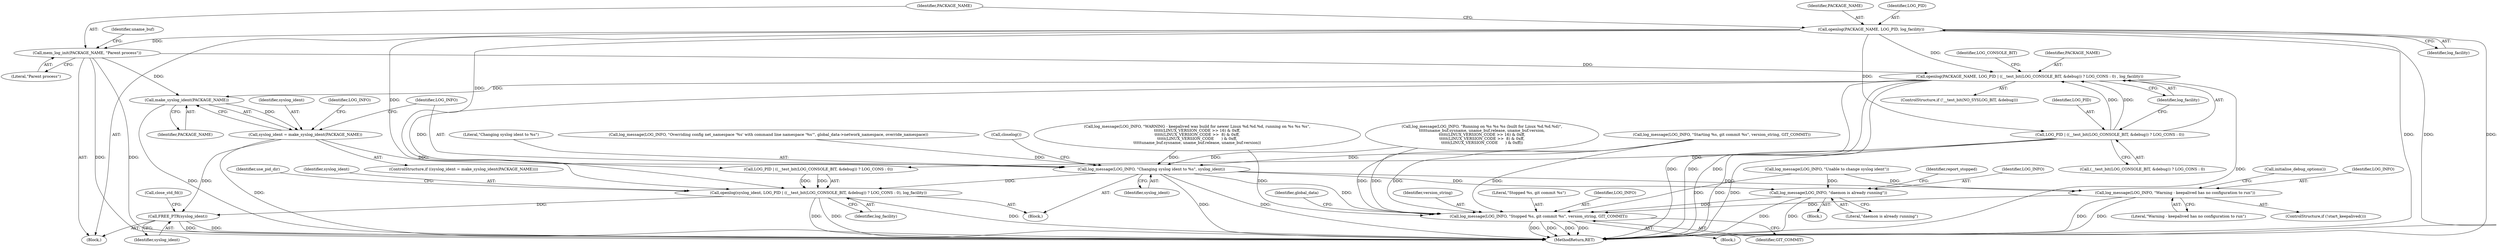 digraph "0_keepalived_c6247a9ef2c7b33244ab1d3aa5d629ec49f0a067_1@API" {
"1000305" [label="(Call,openlog(PACKAGE_NAME, LOG_PID | ((__test_bit(LOG_CONSOLE_BIT, &debug)) ? LOG_CONS : 0) , log_facility))"];
"1000164" [label="(Call,mem_log_init(PACKAGE_NAME, \"Parent process\"))"];
"1000160" [label="(Call,openlog(PACKAGE_NAME, LOG_PID, log_facility))"];
"1000307" [label="(Call,LOG_PID | ((__test_bit(LOG_CONSOLE_BIT, &debug)) ? LOG_CONS : 0))"];
"1000451" [label="(Call,make_syslog_ident(PACKAGE_NAME))"];
"1000449" [label="(Call,syslog_ident = make_syslog_ident(PACKAGE_NAME))"];
"1000454" [label="(Call,log_message(LOG_INFO, \"Changing syslog ident to %s\", syslog_ident))"];
"1000459" [label="(Call,openlog(syslog_ident, LOG_PID | ((__test_bit(LOG_CONSOLE_BIT, &debug)) ? LOG_CONS : 0), log_facility))"];
"1000668" [label="(Call,FREE_PTR(syslog_ident))"];
"1000579" [label="(Call,log_message(LOG_INFO, \"daemon is already running\"))"];
"1000643" [label="(Call,log_message(LOG_INFO, \"Stopped %s, git commit %s\", version_string, GIT_COMMIT))"];
"1000630" [label="(Call,log_message(LOG_INFO, \"Warning - keepalived has no configuration to run\"))"];
"1000307" [label="(Call,LOG_PID | ((__test_bit(LOG_CONSOLE_BIT, &debug)) ? LOG_CONS : 0))"];
"1000456" [label="(Literal,\"Changing syslog ident to %s\")"];
"1000644" [label="(Identifier,LOG_INFO)"];
"1000632" [label="(Literal,\"Warning - keepalived has no configuration to run\")"];
"1000453" [label="(Block,)"];
"1000580" [label="(Identifier,LOG_INFO)"];
"1000476" [label="(Identifier,use_pid_dir)"];
"1000650" [label="(Identifier,global_data)"];
"1000368" [label="(Call,log_message(LOG_INFO, \"Running on %s %s %s (built for Linux %d.%d.%d)\",\n\t\t\t\t\tuname_buf.sysname, uname_buf.release, uname_buf.version,\n\t\t\t\t\t(LINUX_VERSION_CODE >> 16) & 0xff,\n\t\t\t\t\t(LINUX_VERSION_CODE >>  8) & 0xff,\n\t\t\t\t\t(LINUX_VERSION_CODE      ) & 0xff))"];
"1000455" [label="(Identifier,LOG_INFO)"];
"1000308" [label="(Identifier,LOG_PID)"];
"1000454" [label="(Call,log_message(LOG_INFO, \"Changing syslog ident to %s\", syslog_ident))"];
"1000645" [label="(Literal,\"Stopped %s, git commit %s\")"];
"1000170" [label="(Identifier,uname_buf)"];
"1000583" [label="(Identifier,report_stopped)"];
"1000461" [label="(Call,LOG_PID | ((__test_bit(LOG_CONSOLE_BIT, &debug)) ? LOG_CONS : 0))"];
"1000163" [label="(Identifier,log_facility)"];
"1000340" [label="(Call,log_message(LOG_INFO, \"WARNING - keepalived was build for newer Linux %d.%d.%d, running on %s %s %s\",\n\t\t\t\t\t(LINUX_VERSION_CODE >> 16) & 0xff,\n\t\t\t\t\t(LINUX_VERSION_CODE >>  8) & 0xff,\n\t\t\t\t\t(LINUX_VERSION_CODE      ) & 0xff,\n\t\t\t\t\tuname_buf.sysname, uname_buf.release, uname_buf.version))"];
"1000299" [label="(ControlStructure,if (!__test_bit(NO_SYSLOG_BIT, &debug)))"];
"1000630" [label="(Call,log_message(LOG_INFO, \"Warning - keepalived has no configuration to run\"))"];
"1000579" [label="(Call,log_message(LOG_INFO, \"daemon is already running\"))"];
"1000631" [label="(Identifier,LOG_INFO)"];
"1000166" [label="(Literal,\"Parent process\")"];
"1000449" [label="(Call,syslog_ident = make_syslog_ident(PACKAGE_NAME))"];
"1000451" [label="(Call,make_syslog_ident(PACKAGE_NAME))"];
"1000578" [label="(Block,)"];
"1000647" [label="(Identifier,GIT_COMMIT)"];
"1000319" [label="(Identifier,LOG_CONSOLE_BIT)"];
"1000668" [label="(Call,FREE_PTR(syslog_ident))"];
"1000323" [label="(Call,log_message(LOG_INFO, \"Starting %s, git commit %s\", version_string, GIT_COMMIT))"];
"1000129" [label="(Block,)"];
"1000428" [label="(Call,log_message(LOG_INFO, \"Overriding config net_namespace '%s' with command line namespace '%s'\", global_data->network_namespace, override_namespace))"];
"1000457" [label="(Identifier,syslog_ident)"];
"1000627" [label="(ControlStructure,if (!start_keepalived()))"];
"1000459" [label="(Call,openlog(syslog_ident, LOG_PID | ((__test_bit(LOG_CONSOLE_BIT, &debug)) ? LOG_CONS : 0), log_facility))"];
"1000581" [label="(Literal,\"daemon is already running\")"];
"1000306" [label="(Identifier,PACKAGE_NAME)"];
"1000450" [label="(Identifier,syslog_ident)"];
"1000470" [label="(Identifier,log_facility)"];
"1000165" [label="(Identifier,PACKAGE_NAME)"];
"1000161" [label="(Identifier,PACKAGE_NAME)"];
"1000633" [label="(Call,initialise_debug_options())"];
"1000670" [label="(Call,close_std_fd())"];
"1000673" [label="(MethodReturn,RET)"];
"1000472" [label="(Call,log_message(LOG_INFO, \"Unable to change syslog ident\"))"];
"1000642" [label="(Block,)"];
"1000458" [label="(Call,closelog())"];
"1000669" [label="(Identifier,syslog_ident)"];
"1000646" [label="(Identifier,version_string)"];
"1000316" [label="(Identifier,log_facility)"];
"1000164" [label="(Call,mem_log_init(PACKAGE_NAME, \"Parent process\"))"];
"1000160" [label="(Call,openlog(PACKAGE_NAME, LOG_PID, log_facility))"];
"1000162" [label="(Identifier,LOG_PID)"];
"1000473" [label="(Identifier,LOG_INFO)"];
"1000460" [label="(Identifier,syslog_ident)"];
"1000643" [label="(Call,log_message(LOG_INFO, \"Stopped %s, git commit %s\", version_string, GIT_COMMIT))"];
"1000309" [label="(Call,(__test_bit(LOG_CONSOLE_BIT, &debug)) ? LOG_CONS : 0)"];
"1000448" [label="(ControlStructure,if ((syslog_ident = make_syslog_ident(PACKAGE_NAME))))"];
"1000305" [label="(Call,openlog(PACKAGE_NAME, LOG_PID | ((__test_bit(LOG_CONSOLE_BIT, &debug)) ? LOG_CONS : 0) , log_facility))"];
"1000452" [label="(Identifier,PACKAGE_NAME)"];
"1000305" -> "1000299"  [label="AST: "];
"1000305" -> "1000316"  [label="CFG: "];
"1000306" -> "1000305"  [label="AST: "];
"1000307" -> "1000305"  [label="AST: "];
"1000316" -> "1000305"  [label="AST: "];
"1000319" -> "1000305"  [label="CFG: "];
"1000305" -> "1000673"  [label="DDG: "];
"1000305" -> "1000673"  [label="DDG: "];
"1000305" -> "1000673"  [label="DDG: "];
"1000305" -> "1000673"  [label="DDG: "];
"1000164" -> "1000305"  [label="DDG: "];
"1000307" -> "1000305"  [label="DDG: "];
"1000307" -> "1000305"  [label="DDG: "];
"1000160" -> "1000305"  [label="DDG: "];
"1000305" -> "1000451"  [label="DDG: "];
"1000305" -> "1000459"  [label="DDG: "];
"1000164" -> "1000129"  [label="AST: "];
"1000164" -> "1000166"  [label="CFG: "];
"1000165" -> "1000164"  [label="AST: "];
"1000166" -> "1000164"  [label="AST: "];
"1000170" -> "1000164"  [label="CFG: "];
"1000164" -> "1000673"  [label="DDG: "];
"1000164" -> "1000673"  [label="DDG: "];
"1000160" -> "1000164"  [label="DDG: "];
"1000164" -> "1000451"  [label="DDG: "];
"1000160" -> "1000129"  [label="AST: "];
"1000160" -> "1000163"  [label="CFG: "];
"1000161" -> "1000160"  [label="AST: "];
"1000162" -> "1000160"  [label="AST: "];
"1000163" -> "1000160"  [label="AST: "];
"1000165" -> "1000160"  [label="CFG: "];
"1000160" -> "1000673"  [label="DDG: "];
"1000160" -> "1000673"  [label="DDG: "];
"1000160" -> "1000673"  [label="DDG: "];
"1000160" -> "1000307"  [label="DDG: "];
"1000160" -> "1000461"  [label="DDG: "];
"1000160" -> "1000459"  [label="DDG: "];
"1000307" -> "1000309"  [label="CFG: "];
"1000308" -> "1000307"  [label="AST: "];
"1000309" -> "1000307"  [label="AST: "];
"1000316" -> "1000307"  [label="CFG: "];
"1000307" -> "1000673"  [label="DDG: "];
"1000307" -> "1000673"  [label="DDG: "];
"1000307" -> "1000461"  [label="DDG: "];
"1000451" -> "1000449"  [label="AST: "];
"1000451" -> "1000452"  [label="CFG: "];
"1000452" -> "1000451"  [label="AST: "];
"1000449" -> "1000451"  [label="CFG: "];
"1000451" -> "1000673"  [label="DDG: "];
"1000451" -> "1000449"  [label="DDG: "];
"1000449" -> "1000448"  [label="AST: "];
"1000450" -> "1000449"  [label="AST: "];
"1000455" -> "1000449"  [label="CFG: "];
"1000473" -> "1000449"  [label="CFG: "];
"1000449" -> "1000673"  [label="DDG: "];
"1000449" -> "1000454"  [label="DDG: "];
"1000449" -> "1000668"  [label="DDG: "];
"1000454" -> "1000453"  [label="AST: "];
"1000454" -> "1000457"  [label="CFG: "];
"1000455" -> "1000454"  [label="AST: "];
"1000456" -> "1000454"  [label="AST: "];
"1000457" -> "1000454"  [label="AST: "];
"1000458" -> "1000454"  [label="CFG: "];
"1000454" -> "1000673"  [label="DDG: "];
"1000454" -> "1000673"  [label="DDG: "];
"1000368" -> "1000454"  [label="DDG: "];
"1000323" -> "1000454"  [label="DDG: "];
"1000340" -> "1000454"  [label="DDG: "];
"1000428" -> "1000454"  [label="DDG: "];
"1000454" -> "1000459"  [label="DDG: "];
"1000454" -> "1000579"  [label="DDG: "];
"1000454" -> "1000630"  [label="DDG: "];
"1000454" -> "1000643"  [label="DDG: "];
"1000459" -> "1000453"  [label="AST: "];
"1000459" -> "1000470"  [label="CFG: "];
"1000460" -> "1000459"  [label="AST: "];
"1000461" -> "1000459"  [label="AST: "];
"1000470" -> "1000459"  [label="AST: "];
"1000476" -> "1000459"  [label="CFG: "];
"1000459" -> "1000673"  [label="DDG: "];
"1000459" -> "1000673"  [label="DDG: "];
"1000459" -> "1000673"  [label="DDG: "];
"1000461" -> "1000459"  [label="DDG: "];
"1000461" -> "1000459"  [label="DDG: "];
"1000459" -> "1000668"  [label="DDG: "];
"1000668" -> "1000129"  [label="AST: "];
"1000668" -> "1000669"  [label="CFG: "];
"1000669" -> "1000668"  [label="AST: "];
"1000670" -> "1000668"  [label="CFG: "];
"1000668" -> "1000673"  [label="DDG: "];
"1000668" -> "1000673"  [label="DDG: "];
"1000579" -> "1000578"  [label="AST: "];
"1000579" -> "1000581"  [label="CFG: "];
"1000580" -> "1000579"  [label="AST: "];
"1000581" -> "1000579"  [label="AST: "];
"1000583" -> "1000579"  [label="CFG: "];
"1000579" -> "1000673"  [label="DDG: "];
"1000579" -> "1000673"  [label="DDG: "];
"1000472" -> "1000579"  [label="DDG: "];
"1000579" -> "1000643"  [label="DDG: "];
"1000643" -> "1000642"  [label="AST: "];
"1000643" -> "1000647"  [label="CFG: "];
"1000644" -> "1000643"  [label="AST: "];
"1000645" -> "1000643"  [label="AST: "];
"1000646" -> "1000643"  [label="AST: "];
"1000647" -> "1000643"  [label="AST: "];
"1000650" -> "1000643"  [label="CFG: "];
"1000643" -> "1000673"  [label="DDG: "];
"1000643" -> "1000673"  [label="DDG: "];
"1000643" -> "1000673"  [label="DDG: "];
"1000643" -> "1000673"  [label="DDG: "];
"1000630" -> "1000643"  [label="DDG: "];
"1000340" -> "1000643"  [label="DDG: "];
"1000368" -> "1000643"  [label="DDG: "];
"1000323" -> "1000643"  [label="DDG: "];
"1000323" -> "1000643"  [label="DDG: "];
"1000323" -> "1000643"  [label="DDG: "];
"1000472" -> "1000643"  [label="DDG: "];
"1000630" -> "1000627"  [label="AST: "];
"1000630" -> "1000632"  [label="CFG: "];
"1000631" -> "1000630"  [label="AST: "];
"1000632" -> "1000630"  [label="AST: "];
"1000633" -> "1000630"  [label="CFG: "];
"1000630" -> "1000673"  [label="DDG: "];
"1000630" -> "1000673"  [label="DDG: "];
"1000472" -> "1000630"  [label="DDG: "];
}
